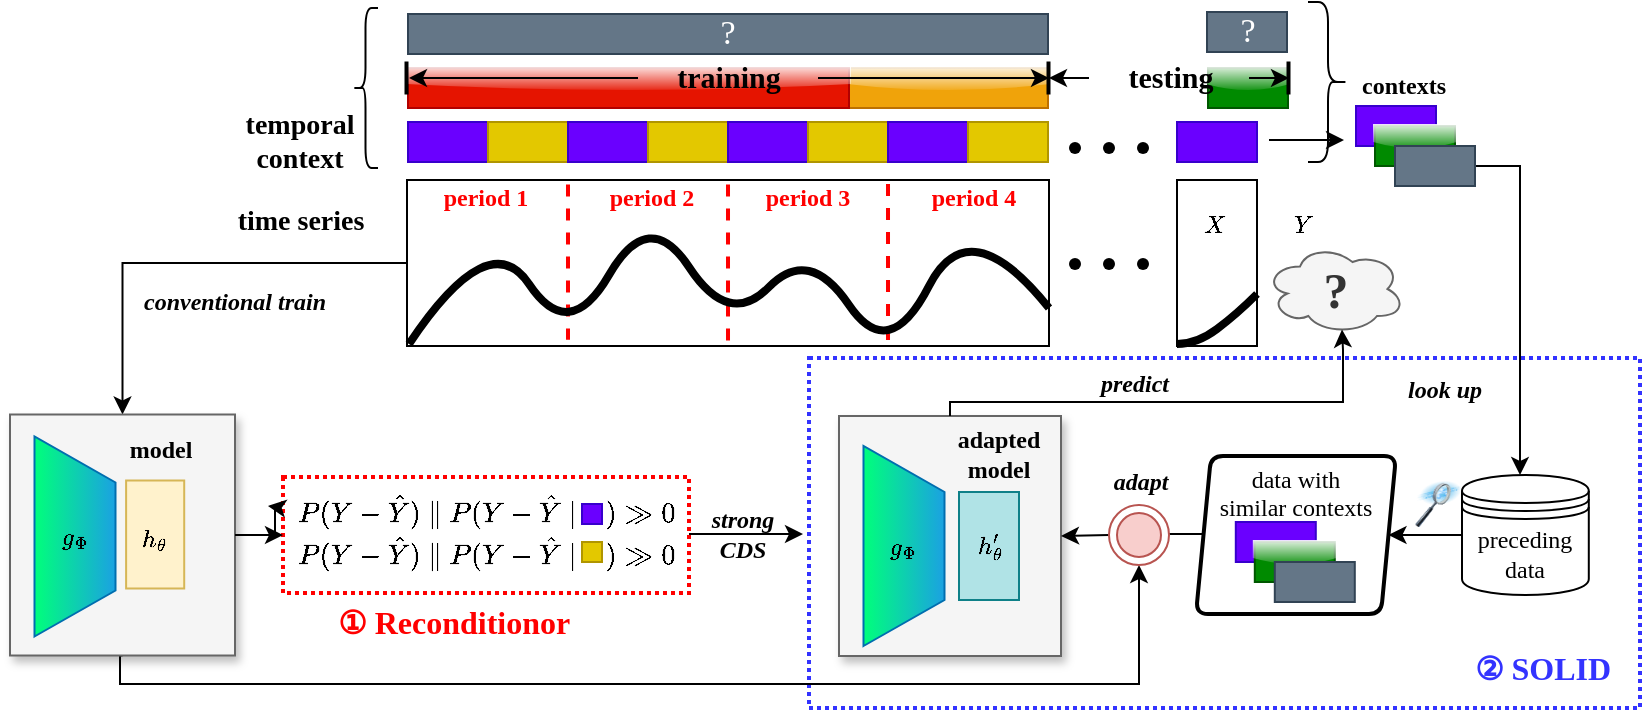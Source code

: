 <mxfile version="23.0.2" type="github">
  <diagram name="Page-1" id="RZW_M2-FfQeL8bfxa6uP">
    <mxGraphModel dx="12" dy="549" grid="1" gridSize="10" guides="1" tooltips="1" connect="1" arrows="1" fold="1" page="1" pageScale="1" pageWidth="827" pageHeight="1169" math="1" shadow="0">
      <root>
        <mxCell id="0" />
        <mxCell id="1" parent="0" />
        <mxCell id="flcvSnggkEglXCQtLwnF-1" value="" style="rounded=0;whiteSpace=wrap;html=1;fontFamily=Georgia;fillColor=none;" vertex="1" parent="1">
          <mxGeometry x="1043.5" y="581" width="321" height="83" as="geometry" />
        </mxCell>
        <mxCell id="flcvSnggkEglXCQtLwnF-2" value="① Reconditionor" style="text;html=1;align=left;verticalAlign=middle;resizable=0;points=[];autosize=1;strokeColor=none;fillColor=none;fontFamily=Georgia;fontStyle=1;fontSize=16;fontColor=#FF0000;" vertex="1" parent="1">
          <mxGeometry x="1006.5" y="786.5" width="160" height="30" as="geometry" />
        </mxCell>
        <mxCell id="flcvSnggkEglXCQtLwnF-3" style="edgeStyle=orthogonalEdgeStyle;rounded=0;orthogonalLoop=1;jettySize=auto;html=1;" edge="1" parent="1" source="flcvSnggkEglXCQtLwnF-4">
          <mxGeometry relative="1" as="geometry">
            <mxPoint x="1241.5" y="758" as="targetPoint" />
          </mxGeometry>
        </mxCell>
        <mxCell id="flcvSnggkEglXCQtLwnF-4" value="" style="rounded=0;whiteSpace=wrap;html=1;dashed=1;fontFamily=Georgia;strokeColor=#FF0000;strokeWidth=2;dashPattern=1 1;" vertex="1" parent="1">
          <mxGeometry x="981.5" y="729.5" width="203" height="58" as="geometry" />
        </mxCell>
        <mxCell id="flcvSnggkEglXCQtLwnF-5" value="" style="rounded=0;whiteSpace=wrap;html=1;dashed=1;fontFamily=Georgia;strokeColor=#3333FF;strokeWidth=2;dashPattern=1 1;" vertex="1" parent="1">
          <mxGeometry x="1244.5" y="670" width="415.5" height="175" as="geometry" />
        </mxCell>
        <mxCell id="flcvSnggkEglXCQtLwnF-6" style="edgeStyle=orthogonalEdgeStyle;rounded=0;orthogonalLoop=1;jettySize=auto;html=1;entryX=0.5;entryY=1;entryDx=0;entryDy=0;exitX=0.5;exitY=1;exitDx=0;exitDy=0;" edge="1" parent="1" source="flcvSnggkEglXCQtLwnF-8" target="flcvSnggkEglXCQtLwnF-98">
          <mxGeometry relative="1" as="geometry">
            <Array as="points">
              <mxPoint x="900" y="819" />
              <mxPoint x="900" y="833" />
              <mxPoint x="1409" y="833" />
            </Array>
            <mxPoint x="1409.5" y="770.5" as="targetPoint" />
          </mxGeometry>
        </mxCell>
        <mxCell id="flcvSnggkEglXCQtLwnF-9" style="edgeStyle=orthogonalEdgeStyle;rounded=0;orthogonalLoop=1;jettySize=auto;html=1;" edge="1" parent="1" source="flcvSnggkEglXCQtLwnF-1" target="flcvSnggkEglXCQtLwnF-8">
          <mxGeometry relative="1" as="geometry" />
        </mxCell>
        <mxCell id="flcvSnggkEglXCQtLwnF-7" style="edgeStyle=orthogonalEdgeStyle;rounded=0;orthogonalLoop=1;jettySize=auto;html=1;entryX=0;entryY=0.5;entryDx=0;entryDy=0;" edge="1" parent="1" source="flcvSnggkEglXCQtLwnF-8">
          <mxGeometry relative="1" as="geometry">
            <mxPoint x="974" y="744" as="targetPoint" />
          </mxGeometry>
        </mxCell>
        <mxCell id="flcvSnggkEglXCQtLwnF-10" value="" style="rounded=0;whiteSpace=wrap;html=1;fontFamily=Georgia;" vertex="1" parent="1">
          <mxGeometry x="1428.5" y="581" width="40" height="83" as="geometry" />
        </mxCell>
        <mxCell id="flcvSnggkEglXCQtLwnF-11" value="" style="rounded=0;whiteSpace=wrap;html=1;fillColor=#6a00ff;strokeColor=#3700CC;fontFamily=Georgia;fontColor=#ffffff;shadow=0;glass=0;" vertex="1" parent="1">
          <mxGeometry x="1044" y="552" width="40" height="20" as="geometry" />
        </mxCell>
        <mxCell id="flcvSnggkEglXCQtLwnF-17" value="temporal context" style="text;html=1;strokeColor=none;fillColor=none;align=center;verticalAlign=middle;whiteSpace=wrap;rounded=0;fontFamily=Georgia;fontSize=14;fontStyle=1" vertex="1" parent="1">
          <mxGeometry x="960" y="547" width="60" height="30" as="geometry" />
        </mxCell>
        <mxCell id="flcvSnggkEglXCQtLwnF-12" value="" style="rounded=0;whiteSpace=wrap;html=1;fillColor=#f0a30a;strokeColor=#BD7000;glass=1;shadow=0;fontColor=#000000;fontFamily=Georgia;" vertex="1" parent="1">
          <mxGeometry x="1264.5" y="525" width="99.5" height="20" as="geometry" />
        </mxCell>
        <mxCell id="flcvSnggkEglXCQtLwnF-18" value="" style="group;fontFamily=Georgia;shadow=0;" vertex="1" connectable="0" parent="1">
          <mxGeometry x="1367.5" y="555" width="60" height="20" as="geometry" />
        </mxCell>
        <mxCell id="flcvSnggkEglXCQtLwnF-19" value="" style="shape=waypoint;sketch=0;fillStyle=solid;size=6;pointerEvents=1;points=[];fillColor=none;resizable=0;rotatable=0;perimeter=centerPerimeter;snapToPoint=1;fontFamily=Georgia;shadow=0;" vertex="1" parent="flcvSnggkEglXCQtLwnF-18">
          <mxGeometry width="20" height="20" as="geometry" />
        </mxCell>
        <mxCell id="flcvSnggkEglXCQtLwnF-20" value="" style="shape=waypoint;sketch=0;fillStyle=solid;size=6;pointerEvents=1;points=[];fillColor=none;resizable=0;rotatable=0;perimeter=centerPerimeter;snapToPoint=1;fontFamily=Georgia;shadow=0;" vertex="1" parent="flcvSnggkEglXCQtLwnF-18">
          <mxGeometry x="17" width="20" height="20" as="geometry" />
        </mxCell>
        <mxCell id="flcvSnggkEglXCQtLwnF-21" value="" style="shape=waypoint;sketch=0;fillStyle=solid;size=6;pointerEvents=1;points=[];fillColor=none;resizable=0;rotatable=0;perimeter=centerPerimeter;snapToPoint=1;fontFamily=Georgia;shadow=0;" vertex="1" parent="flcvSnggkEglXCQtLwnF-18">
          <mxGeometry x="34" width="20" height="20" as="geometry" />
        </mxCell>
        <mxCell id="flcvSnggkEglXCQtLwnF-13" value="" style="rounded=0;whiteSpace=wrap;html=1;fillColor=#e51400;strokeColor=#B20000;glass=1;shadow=0;fontColor=#ffffff;fontFamily=Georgia;" vertex="1" parent="1">
          <mxGeometry x="1044" y="525" width="220.5" height="20" as="geometry" />
        </mxCell>
        <mxCell id="flcvSnggkEglXCQtLwnF-23" value="" style="rounded=0;whiteSpace=wrap;html=1;fillColor=#e3c800;strokeColor=#B09500;fontFamily=Georgia;fontColor=#000000;shadow=0;glass=0;" vertex="1" parent="1">
          <mxGeometry x="1084" y="552" width="40" height="20" as="geometry" />
        </mxCell>
        <mxCell id="flcvSnggkEglXCQtLwnF-22" value="" style="rounded=0;whiteSpace=wrap;html=1;fillColor=#008a00;strokeColor=#005700;glass=1;shadow=0;fontColor=#ffffff;fontFamily=Georgia;" vertex="1" parent="1">
          <mxGeometry x="1444" y="525" width="40" height="20" as="geometry" />
        </mxCell>
        <mxCell id="flcvSnggkEglXCQtLwnF-16" value="" style="shape=curlyBracket;whiteSpace=wrap;html=1;rounded=1;labelPosition=left;verticalLabelPosition=middle;align=right;verticalAlign=middle;fontFamily=Georgia;fontSize=12;fontStyle=2" vertex="1" parent="1">
          <mxGeometry x="1016.5" y="495" width="12.5" height="80" as="geometry" />
        </mxCell>
        <mxCell id="flcvSnggkEglXCQtLwnF-24" value="" style="rounded=0;whiteSpace=wrap;html=1;fillColor=#6a00ff;strokeColor=#3700CC;fontFamily=Georgia;fontColor=#ffffff;shadow=0;glass=0;" vertex="1" parent="1">
          <mxGeometry x="1124" y="552" width="40" height="20" as="geometry" />
        </mxCell>
        <mxCell id="flcvSnggkEglXCQtLwnF-25" value="" style="rounded=0;whiteSpace=wrap;html=1;fillColor=#e3c800;strokeColor=#B09500;fontFamily=Georgia;fontColor=#000000;shadow=0;glass=0;" vertex="1" parent="1">
          <mxGeometry x="1164" y="552" width="40" height="20" as="geometry" />
        </mxCell>
        <mxCell id="flcvSnggkEglXCQtLwnF-26" value="" style="rounded=0;whiteSpace=wrap;html=1;fillColor=#6a00ff;strokeColor=#3700CC;fontFamily=Georgia;fontColor=#ffffff;shadow=0;glass=0;" vertex="1" parent="1">
          <mxGeometry x="1204" y="552" width="40" height="20" as="geometry" />
        </mxCell>
        <mxCell id="flcvSnggkEglXCQtLwnF-27" value="" style="rounded=0;whiteSpace=wrap;html=1;fillColor=#e3c800;strokeColor=#B09500;fontFamily=Georgia;fontColor=#000000;shadow=0;glass=0;" vertex="1" parent="1">
          <mxGeometry x="1244" y="552" width="40" height="20" as="geometry" />
        </mxCell>
        <mxCell id="flcvSnggkEglXCQtLwnF-28" value="" style="rounded=0;whiteSpace=wrap;html=1;fillColor=#6a00ff;strokeColor=#3700CC;fontFamily=Georgia;fontColor=#ffffff;shadow=0;glass=0;" vertex="1" parent="1">
          <mxGeometry x="1284" y="552" width="40" height="20" as="geometry" />
        </mxCell>
        <mxCell id="flcvSnggkEglXCQtLwnF-29" value="" style="rounded=0;whiteSpace=wrap;html=1;fillColor=#e3c800;strokeColor=#B09500;fontFamily=Georgia;fontColor=#000000;shadow=0;glass=0;" vertex="1" parent="1">
          <mxGeometry x="1324" y="552" width="40" height="20" as="geometry" />
        </mxCell>
        <mxCell id="flcvSnggkEglXCQtLwnF-32" value="" style="rounded=0;whiteSpace=wrap;html=1;fillColor=#6a00ff;strokeColor=#3700CC;fontFamily=Georgia;fontColor=#ffffff;shadow=0;glass=0;" vertex="1" parent="1">
          <mxGeometry x="1428.5" y="552" width="40" height="20" as="geometry" />
        </mxCell>
        <mxCell id="flcvSnggkEglXCQtLwnF-31" value="?" style="rounded=0;whiteSpace=wrap;html=1;fillColor=#647687;fontColor=#ffffff;strokeColor=#314354;shadow=0;fontFamily=Georgia;fontSize=17;" vertex="1" parent="1">
          <mxGeometry x="1044" y="498" width="320" height="20" as="geometry" />
        </mxCell>
        <mxCell id="flcvSnggkEglXCQtLwnF-34" value="" style="curved=1;endArrow=none;html=1;rounded=0;endFill=0;fontFamily=Georgia;strokeWidth=4;" edge="1" parent="1">
          <mxGeometry width="50" height="50" relative="1" as="geometry">
            <mxPoint x="1428.5" y="663" as="sourcePoint" />
            <mxPoint x="1468.5" y="638" as="targetPoint" />
            <Array as="points">
              <mxPoint x="1438.5" y="663" />
              <mxPoint x="1458.5" y="648" />
            </Array>
          </mxGeometry>
        </mxCell>
        <mxCell id="flcvSnggkEglXCQtLwnF-33" value="?" style="rounded=0;whiteSpace=wrap;html=1;fillColor=#647687;fontColor=#ffffff;strokeColor=#314354;shadow=0;fontFamily=Georgia;fontSize=17;" vertex="1" parent="1">
          <mxGeometry x="1443.5" y="497" width="40" height="20" as="geometry" />
        </mxCell>
        <mxCell id="flcvSnggkEglXCQtLwnF-35" value="" style="group;fontFamily=Georgia;" vertex="1" connectable="0" parent="1">
          <mxGeometry x="878" y="731.5" width="92.001" height="87.25" as="geometry" />
        </mxCell>
        <mxCell id="flcvSnggkEglXCQtLwnF-8" value="" style="rounded=0;whiteSpace=wrap;html=1;fillColor=#f5f5f5;fontColor=#333333;strokeColor=#666666;fontFamily=Georgia;shadow=1;" vertex="1" parent="flcvSnggkEglXCQtLwnF-35">
          <mxGeometry x="-33" y="-33.25" width="112.5" height="120.5" as="geometry" />
        </mxCell>
        <mxCell id="flcvSnggkEglXCQtLwnF-36" value="" style="verticalLabelPosition=bottom;verticalAlign=top;html=1;shape=mxgraph.basic.rect;fillColor2=none;strokeWidth=1;size=20;indent=5;fillColor=#fff2cc;strokeColor=#d6b656;fontFamily=Georgia;" vertex="1" parent="flcvSnggkEglXCQtLwnF-35">
          <mxGeometry x="25.053" y="-0.25" width="29.053" height="54" as="geometry" />
        </mxCell>
        <mxCell id="flcvSnggkEglXCQtLwnF-38" value="" style="group;fontFamily=Georgia;" vertex="1" connectable="0" parent="flcvSnggkEglXCQtLwnF-35">
          <mxGeometry x="-30.5" y="-22.25" width="122.501" height="100" as="geometry" />
        </mxCell>
        <mxCell id="flcvSnggkEglXCQtLwnF-39" value="" style="verticalLabelPosition=middle;verticalAlign=middle;html=1;shape=trapezoid;perimeter=trapezoidPerimeter;whiteSpace=wrap;size=0.23;arcSize=10;flipV=1;labelPosition=center;align=center;rotation=-90;fillColor=#1ba1e2;fontColor=#ffffff;strokeColor=#006EAF;shadow=0;gradientColor=#00ff7b;fontFamily=Georgia;" vertex="1" parent="flcvSnggkEglXCQtLwnF-38">
          <mxGeometry x="-20" y="29.75" width="100" height="40.5" as="geometry" />
        </mxCell>
        <mxCell id="flcvSnggkEglXCQtLwnF-40" value="$$g_\Phi$$" style="text;html=1;strokeColor=none;fillColor=none;align=center;verticalAlign=middle;whiteSpace=wrap;rounded=0;fontFamily=Georgia;" vertex="1" parent="flcvSnggkEglXCQtLwnF-38">
          <mxGeometry y="35" width="60" height="30" as="geometry" />
        </mxCell>
        <mxCell id="flcvSnggkEglXCQtLwnF-37" value="$$h_\theta$$" style="text;html=1;align=center;verticalAlign=middle;resizable=0;points=[];autosize=1;strokeColor=none;fillColor=none;fontFamily=Georgia;" vertex="1" parent="flcvSnggkEglXCQtLwnF-38">
          <mxGeometry x="19.501" y="36" width="100" height="30" as="geometry" />
        </mxCell>
        <mxCell id="flcvSnggkEglXCQtLwnF-45" value="&lt;b&gt;model&lt;/b&gt;" style="text;html=1;align=center;verticalAlign=middle;resizable=0;points=[];autosize=1;strokeColor=none;fillColor=none;fontFamily=Georgia;" vertex="1" parent="flcvSnggkEglXCQtLwnF-35">
          <mxGeometry x="12" y="-30.75" width="60" height="30" as="geometry" />
        </mxCell>
        <mxCell id="flcvSnggkEglXCQtLwnF-41" value="?" style="ellipse;shape=cloud;whiteSpace=wrap;html=1;fillColor=#f5f5f5;fontColor=#333333;strokeColor=#666666;fontFamily=Georgia;fontStyle=1;fontSize=25;" vertex="1" parent="1">
          <mxGeometry x="1472.5" y="613" width="70" height="45" as="geometry" />
        </mxCell>
        <mxCell id="flcvSnggkEglXCQtLwnF-42" value="$$X$$" style="text;html=1;strokeColor=none;fillColor=none;align=center;verticalAlign=middle;whiteSpace=wrap;rounded=0;fontFamily=Georgia;" vertex="1" parent="1">
          <mxGeometry x="1416.5" y="588" width="60" height="30" as="geometry" />
        </mxCell>
        <mxCell id="flcvSnggkEglXCQtLwnF-43" value="$$Y$$" style="text;html=1;strokeColor=none;fillColor=none;align=center;verticalAlign=middle;whiteSpace=wrap;rounded=0;fontFamily=Georgia;" vertex="1" parent="1">
          <mxGeometry x="1461.5" y="588" width="60" height="30" as="geometry" />
        </mxCell>
        <mxCell id="flcvSnggkEglXCQtLwnF-44" value="&lt;b&gt;conventional train&lt;/b&gt;" style="text;html=1;align=left;verticalAlign=middle;resizable=0;points=[];autosize=1;strokeColor=none;fillColor=none;fontFamily=Georgia;fontStyle=2" vertex="1" parent="1">
          <mxGeometry x="910" y="627.37" width="140" height="30" as="geometry" />
        </mxCell>
        <mxCell id="flcvSnggkEglXCQtLwnF-46" value="" style="rounded=0;whiteSpace=wrap;html=1;fillColor=#6a00ff;strokeColor=#3700CC;fontFamily=Georgia;fontColor=#ffffff;shadow=0;glass=0;" vertex="1" parent="1">
          <mxGeometry x="1518" y="544" width="40" height="20" as="geometry" />
        </mxCell>
        <mxCell id="flcvSnggkEglXCQtLwnF-47" value="" style="rounded=0;whiteSpace=wrap;html=1;fillColor=#008a00;strokeColor=#005700;glass=1;shadow=0;fontColor=#ffffff;fontFamily=Georgia;" vertex="1" parent="1">
          <mxGeometry x="1527.5" y="554" width="40" height="20" as="geometry" />
        </mxCell>
        <mxCell id="flcvSnggkEglXCQtLwnF-48" value="&lt;b&gt;look up&lt;/b&gt;" style="text;html=1;align=center;verticalAlign=middle;resizable=0;points=[];autosize=1;strokeColor=none;fillColor=none;fontFamily=Georgia;fontStyle=2" vertex="1" parent="1">
          <mxGeometry x="1530" y="673" width="64" height="26" as="geometry" />
        </mxCell>
        <mxCell id="flcvSnggkEglXCQtLwnF-49" style="edgeStyle=orthogonalEdgeStyle;rounded=0;orthogonalLoop=1;jettySize=auto;html=1;fontFamily=Georgia;" edge="1" parent="1" source="flcvSnggkEglXCQtLwnF-50" target="flcvSnggkEglXCQtLwnF-52">
          <mxGeometry relative="1" as="geometry" />
        </mxCell>
        <mxCell id="flcvSnggkEglXCQtLwnF-50" value="preceding data" style="shape=datastore;whiteSpace=wrap;html=1;fontFamily=Georgia;" vertex="1" parent="1">
          <mxGeometry x="1571" y="728.5" width="63.4" height="60" as="geometry" />
        </mxCell>
        <mxCell id="flcvSnggkEglXCQtLwnF-51" style="edgeStyle=orthogonalEdgeStyle;rounded=0;orthogonalLoop=1;jettySize=auto;html=1;endArrow=none;endFill=0;" edge="1" parent="1" source="flcvSnggkEglXCQtLwnF-52">
          <mxGeometry relative="1" as="geometry">
            <mxPoint x="1424.5" y="758" as="targetPoint" />
            <Array as="points">
              <mxPoint x="1427.5" y="759" />
            </Array>
          </mxGeometry>
        </mxCell>
        <mxCell id="flcvSnggkEglXCQtLwnF-52" value="data with&lt;br&gt;similar contexts&lt;br&gt;&lt;br&gt;&lt;br&gt;&lt;br&gt;" style="shape=parallelogram;html=1;strokeWidth=2;perimeter=parallelogramPerimeter;whiteSpace=wrap;rounded=1;arcSize=12;size=0.075;fontFamily=Georgia;" vertex="1" parent="1">
          <mxGeometry x="1438" y="719" width="100" height="79" as="geometry" />
        </mxCell>
        <mxCell id="flcvSnggkEglXCQtLwnF-53" value="" style="image;html=1;image=img/lib/clip_art/computers/Data_Filtering_128x128.png;fontFamily=Georgia;" vertex="1" parent="1">
          <mxGeometry x="1539.5" y="731.5" width="40" height="23" as="geometry" />
        </mxCell>
        <mxCell id="flcvSnggkEglXCQtLwnF-54" style="edgeStyle=orthogonalEdgeStyle;rounded=0;orthogonalLoop=1;jettySize=auto;html=1;fontFamily=Georgia;" edge="1" parent="1">
          <mxGeometry relative="1" as="geometry">
            <mxPoint x="1512" y="561" as="targetPoint" />
            <mxPoint x="1474.5" y="561.029" as="sourcePoint" />
          </mxGeometry>
        </mxCell>
        <mxCell id="flcvSnggkEglXCQtLwnF-56" style="edgeStyle=orthogonalEdgeStyle;rounded=0;orthogonalLoop=1;jettySize=auto;html=1;exitX=1;exitY=0.5;exitDx=0;exitDy=0;" edge="1" parent="1" source="flcvSnggkEglXCQtLwnF-57" target="flcvSnggkEglXCQtLwnF-50">
          <mxGeometry relative="1" as="geometry">
            <Array as="points">
              <mxPoint x="1600" y="574" />
            </Array>
          </mxGeometry>
        </mxCell>
        <mxCell id="flcvSnggkEglXCQtLwnF-55" value="" style="shape=curlyBracket;whiteSpace=wrap;html=1;rounded=1;flipH=1;labelPosition=right;verticalLabelPosition=middle;align=left;verticalAlign=middle;fontFamily=Georgia;" vertex="1" parent="1">
          <mxGeometry x="1494" y="492" width="20" height="80" as="geometry" />
        </mxCell>
        <mxCell id="flcvSnggkEglXCQtLwnF-57" value="" style="rounded=0;whiteSpace=wrap;html=1;fillColor=#647687;fontColor=#ffffff;strokeColor=#314354;shadow=0;fontFamily=Georgia;" vertex="1" parent="1">
          <mxGeometry x="1537.5" y="564" width="40" height="20" as="geometry" />
        </mxCell>
        <mxCell id="flcvSnggkEglXCQtLwnF-58" value="" style="rounded=0;whiteSpace=wrap;html=1;fillColor=#f5f5f5;fontColor=#333333;strokeColor=#666666;fontFamily=Georgia;shadow=1;" vertex="1" parent="1">
          <mxGeometry x="1259.5" y="699" width="111" height="120" as="geometry" />
        </mxCell>
        <mxCell id="flcvSnggkEglXCQtLwnF-59" value="" style="group;fontFamily=Georgia;" vertex="1" connectable="0" parent="1">
          <mxGeometry x="1289.5" y="737" width="95" height="54" as="geometry" />
        </mxCell>
        <mxCell id="flcvSnggkEglXCQtLwnF-60" value="" style="verticalLabelPosition=bottom;verticalAlign=top;html=1;shape=mxgraph.basic.rect;fillColor2=none;strokeWidth=1;size=20;indent=5;fillColor=#b0e3e6;strokeColor=#0e8088;fontFamily=Georgia;" vertex="1" parent="flcvSnggkEglXCQtLwnF-59">
          <mxGeometry x="30" width="30" height="54" as="geometry" />
        </mxCell>
        <mxCell id="flcvSnggkEglXCQtLwnF-61" value="$$h_\theta&#39;$$" style="text;html=1;align=center;verticalAlign=middle;resizable=0;points=[];autosize=1;strokeColor=none;fillColor=none;fontFamily=Georgia;" vertex="1" parent="flcvSnggkEglXCQtLwnF-59">
          <mxGeometry x="-3" y="14" width="97" height="26" as="geometry" />
        </mxCell>
        <mxCell id="flcvSnggkEglXCQtLwnF-62" value="" style="group;fontFamily=Georgia;" vertex="1" connectable="0" parent="1">
          <mxGeometry x="1262" y="714" width="60" height="100" as="geometry" />
        </mxCell>
        <mxCell id="flcvSnggkEglXCQtLwnF-63" value="" style="verticalLabelPosition=middle;verticalAlign=middle;html=1;shape=trapezoid;perimeter=trapezoidPerimeter;whiteSpace=wrap;size=0.23;arcSize=10;flipV=1;labelPosition=center;align=center;rotation=-90;fillColor=#1ba1e2;fontColor=#ffffff;strokeColor=#006EAF;shadow=0;gradientColor=#00ff7b;fontFamily=Georgia;" vertex="1" parent="flcvSnggkEglXCQtLwnF-62">
          <mxGeometry x="-20" y="29.75" width="100" height="40.5" as="geometry" />
        </mxCell>
        <mxCell id="flcvSnggkEglXCQtLwnF-64" value="$$g_\Phi$$" style="text;html=1;strokeColor=none;fillColor=none;align=center;verticalAlign=middle;whiteSpace=wrap;rounded=0;fontFamily=Georgia;" vertex="1" parent="flcvSnggkEglXCQtLwnF-62">
          <mxGeometry y="35" width="60" height="30" as="geometry" />
        </mxCell>
        <mxCell id="flcvSnggkEglXCQtLwnF-65" value="&lt;b&gt;adapted&lt;br&gt;model&lt;/b&gt;" style="text;html=1;align=center;verticalAlign=middle;resizable=0;points=[];autosize=1;strokeColor=none;fillColor=none;fontFamily=Georgia;" vertex="1" parent="1">
          <mxGeometry x="1304.5" y="697.5" width="68" height="41" as="geometry" />
        </mxCell>
        <mxCell id="flcvSnggkEglXCQtLwnF-66" value="&lt;b&gt;adapt&lt;/b&gt;" style="text;html=1;align=center;verticalAlign=middle;resizable=0;points=[];autosize=1;strokeColor=none;fillColor=none;fontFamily=Georgia;fontStyle=2" vertex="1" parent="1">
          <mxGeometry x="1382" y="719" width="55" height="26" as="geometry" />
        </mxCell>
        <mxCell id="flcvSnggkEglXCQtLwnF-67" value="② SOLID" style="text;html=1;align=center;verticalAlign=middle;resizable=0;points=[];autosize=1;strokeColor=none;fillColor=none;fontFamily=Georgia;fontStyle=1;fontSize=16;fontColor=#3333FF;" vertex="1" parent="1">
          <mxGeometry x="1561.4" y="809.5" width="100" height="30" as="geometry" />
        </mxCell>
        <mxCell id="flcvSnggkEglXCQtLwnF-68" value="&lt;b&gt;predict&lt;/b&gt;" style="text;html=1;align=center;verticalAlign=middle;resizable=0;points=[];autosize=1;strokeColor=none;fillColor=none;fontFamily=Georgia;fontStyle=2" vertex="1" parent="1">
          <mxGeometry x="1375" y="670" width="63" height="26" as="geometry" />
        </mxCell>
        <mxCell id="flcvSnggkEglXCQtLwnF-70" value="contexts" style="text;html=1;strokeColor=none;fillColor=none;align=center;verticalAlign=middle;whiteSpace=wrap;rounded=0;fontFamily=Georgia;fontSize=12;fontStyle=1" vertex="1" parent="1">
          <mxGeometry x="1511.5" y="519" width="60" height="30" as="geometry" />
        </mxCell>
        <mxCell id="flcvSnggkEglXCQtLwnF-71" value="$$P(Y-\hat Y)\ \|\ P(Y-\hat Y\mid\quad)\gg 0$$" style="text;html=1;align=center;verticalAlign=middle;resizable=0;points=[];autosize=1;strokeColor=none;fillColor=none;" vertex="1" parent="1">
          <mxGeometry x="948" y="731" width="270" height="30" as="geometry" />
        </mxCell>
        <mxCell id="flcvSnggkEglXCQtLwnF-107" value="" style="endArrow=classic;html=1;rounded=0;exitX=1;exitY=0.5;exitDx=0;exitDy=0;entryX=0;entryY=0.5;entryDx=0;entryDy=0;" edge="1" parent="1" source="flcvSnggkEglXCQtLwnF-8" target="flcvSnggkEglXCQtLwnF-4">
          <mxGeometry width="50" height="50" relative="1" as="geometry">
            <mxPoint x="1030" y="824" as="sourcePoint" />
            <mxPoint x="1080" y="774" as="targetPoint" />
          </mxGeometry>
        </mxCell>
        <mxCell id="flcvSnggkEglXCQtLwnF-72" value="" style="rounded=0;whiteSpace=wrap;html=1;fillColor=#6a00ff;strokeColor=#3700CC;fontFamily=Georgia;fontColor=#ffffff;shadow=0;glass=0;" vertex="1" parent="1">
          <mxGeometry x="1131" y="743" width="10" height="10" as="geometry" />
        </mxCell>
        <mxCell id="flcvSnggkEglXCQtLwnF-73" value="$$P(Y-\hat Y)\ \|\ P(Y-\hat Y\mid\quad)\gg 0$$" style="text;html=1;align=center;verticalAlign=middle;resizable=0;points=[];autosize=1;strokeColor=none;fillColor=none;fontSize=12;" vertex="1" parent="1">
          <mxGeometry x="948" y="752" width="270" height="30" as="geometry" />
        </mxCell>
        <mxCell id="flcvSnggkEglXCQtLwnF-74" value="" style="rounded=0;whiteSpace=wrap;html=1;fillColor=#6a00ff;strokeColor=#3700CC;fontFamily=Georgia;fontColor=#ffffff;shadow=0;glass=0;" vertex="1" parent="1">
          <mxGeometry x="1457.9" y="752" width="40" height="20" as="geometry" />
        </mxCell>
        <mxCell id="flcvSnggkEglXCQtLwnF-75" value="" style="rounded=0;whiteSpace=wrap;html=1;fillColor=#008a00;strokeColor=#005700;glass=1;shadow=0;fontColor=#ffffff;fontFamily=Georgia;" vertex="1" parent="1">
          <mxGeometry x="1467.4" y="762" width="40" height="20" as="geometry" />
        </mxCell>
        <mxCell id="flcvSnggkEglXCQtLwnF-76" value="" style="rounded=0;whiteSpace=wrap;html=1;fillColor=#647687;fontColor=#ffffff;strokeColor=#314354;shadow=0;fontFamily=Georgia;" vertex="1" parent="1">
          <mxGeometry x="1477.4" y="772" width="40" height="20" as="geometry" />
        </mxCell>
        <mxCell id="flcvSnggkEglXCQtLwnF-77" style="edgeStyle=orthogonalEdgeStyle;rounded=0;orthogonalLoop=1;jettySize=auto;html=1;entryX=0.55;entryY=0.95;entryDx=0;entryDy=0;entryPerimeter=0;" edge="1" parent="1" source="flcvSnggkEglXCQtLwnF-58" target="flcvSnggkEglXCQtLwnF-41">
          <mxGeometry relative="1" as="geometry">
            <Array as="points">
              <mxPoint x="1511.5" y="692" />
              <mxPoint x="1511.5" y="666" />
              <mxPoint x="1511.5" y="666" />
            </Array>
          </mxGeometry>
        </mxCell>
        <mxCell id="flcvSnggkEglXCQtLwnF-78" value="time series" style="text;html=1;strokeColor=none;fillColor=none;align=center;verticalAlign=middle;whiteSpace=wrap;rounded=0;fontFamily=Georgia;fontSize=14;fontStyle=1" vertex="1" parent="1">
          <mxGeometry x="918.5" y="587.37" width="143" height="30" as="geometry" />
        </mxCell>
        <mxCell id="flcvSnggkEglXCQtLwnF-79" value="" style="rounded=0;whiteSpace=wrap;html=1;fillColor=#e3c800;strokeColor=#B09500;fontFamily=Georgia;fontColor=#000000;shadow=0;glass=0;" vertex="1" parent="1">
          <mxGeometry x="1131" y="762" width="10" height="10" as="geometry" />
        </mxCell>
        <mxCell id="flcvSnggkEglXCQtLwnF-80" style="edgeStyle=orthogonalEdgeStyle;rounded=0;orthogonalLoop=1;jettySize=auto;html=1;" edge="1" parent="1">
          <mxGeometry relative="1" as="geometry">
            <mxPoint x="1044.5" y="530" as="targetPoint" />
            <mxPoint x="1159" y="530" as="sourcePoint" />
          </mxGeometry>
        </mxCell>
        <mxCell id="flcvSnggkEglXCQtLwnF-81" style="edgeStyle=orthogonalEdgeStyle;rounded=0;orthogonalLoop=1;jettySize=auto;html=1;" edge="1" parent="1">
          <mxGeometry relative="1" as="geometry">
            <mxPoint x="1364.5" y="530" as="targetPoint" />
            <mxPoint x="1249" y="530" as="sourcePoint" />
          </mxGeometry>
        </mxCell>
        <mxCell id="flcvSnggkEglXCQtLwnF-82" value="training" style="text;html=1;align=center;verticalAlign=middle;resizable=0;points=[];autosize=1;strokeColor=none;fillColor=none;fontFamily=Georgia;fontStyle=1;fontSize=15;" vertex="1" parent="1">
          <mxGeometry x="1159" y="514" width="90" height="30" as="geometry" />
        </mxCell>
        <mxCell id="flcvSnggkEglXCQtLwnF-83" value="" style="line;strokeWidth=2;html=1;perimeter=backbonePerimeter;points=[];outlineConnect=0;dashed=1;strokeColor=#ff0000;rotation=90;" vertex="1" parent="1">
          <mxGeometry x="1085.22" y="617.04" width="77.56" height="10" as="geometry" />
        </mxCell>
        <mxCell id="flcvSnggkEglXCQtLwnF-84" value="" style="line;strokeWidth=2;html=1;perimeter=backbonePerimeter;points=[];outlineConnect=0;dashed=1;strokeColor=#ff0000;rotation=90;" vertex="1" parent="1">
          <mxGeometry x="1164.88" y="617.37" width="78.25" height="10" as="geometry" />
        </mxCell>
        <mxCell id="flcvSnggkEglXCQtLwnF-85" value="" style="line;strokeWidth=2;html=1;perimeter=backbonePerimeter;points=[];outlineConnect=0;dashed=1;strokeColor=#ff0000;rotation=90;" vertex="1" parent="1">
          <mxGeometry x="1244.88" y="617.12" width="78.25" height="10" as="geometry" />
        </mxCell>
        <mxCell id="flcvSnggkEglXCQtLwnF-86" value="period 1" style="text;html=1;strokeColor=none;fillColor=none;align=center;verticalAlign=middle;whiteSpace=wrap;rounded=0;fontFamily=Times New Roman;fontSize=12;fontStyle=1;fontColor=#FF0000;" vertex="1" parent="1">
          <mxGeometry x="1028" y="575" width="110" height="30" as="geometry" />
        </mxCell>
        <mxCell id="flcvSnggkEglXCQtLwnF-87" value="period 2" style="text;html=1;strokeColor=none;fillColor=none;align=center;verticalAlign=middle;whiteSpace=wrap;rounded=0;fontFamily=Times New Roman;fontSize=12;fontStyle=1;fontColor=#FF0000;" vertex="1" parent="1">
          <mxGeometry x="1111" y="575" width="110" height="30" as="geometry" />
        </mxCell>
        <mxCell id="flcvSnggkEglXCQtLwnF-88" value="period 3" style="text;html=1;strokeColor=none;fillColor=none;align=center;verticalAlign=middle;whiteSpace=wrap;rounded=0;fontFamily=Times New Roman;fontSize=12;fontStyle=1;fontColor=#FF0000;" vertex="1" parent="1">
          <mxGeometry x="1188.5" y="575" width="110" height="30" as="geometry" />
        </mxCell>
        <mxCell id="flcvSnggkEglXCQtLwnF-89" value="period 4" style="text;html=1;strokeColor=none;fillColor=none;align=center;verticalAlign=middle;whiteSpace=wrap;rounded=0;fontFamily=Times New Roman;fontSize=12;fontStyle=1;fontColor=#FF0000;" vertex="1" parent="1">
          <mxGeometry x="1272" y="575" width="110" height="30" as="geometry" />
        </mxCell>
        <mxCell id="flcvSnggkEglXCQtLwnF-90" style="edgeStyle=orthogonalEdgeStyle;rounded=0;orthogonalLoop=1;jettySize=auto;html=1;" edge="1" parent="1">
          <mxGeometry relative="1" as="geometry">
            <mxPoint x="1364.5" y="530" as="targetPoint" />
            <mxPoint x="1384.5" y="530" as="sourcePoint" />
          </mxGeometry>
        </mxCell>
        <mxCell id="flcvSnggkEglXCQtLwnF-91" style="edgeStyle=orthogonalEdgeStyle;rounded=0;orthogonalLoop=1;jettySize=auto;html=1;" edge="1" parent="1">
          <mxGeometry relative="1" as="geometry">
            <mxPoint x="1484.5" y="530" as="targetPoint" />
            <mxPoint x="1464.5" y="530" as="sourcePoint" />
          </mxGeometry>
        </mxCell>
        <mxCell id="flcvSnggkEglXCQtLwnF-92" value="testing" style="text;html=1;align=center;verticalAlign=middle;resizable=0;points=[];autosize=1;strokeColor=none;fillColor=none;fontFamily=Georgia;fontStyle=1;fontSize=15;" vertex="1" parent="1">
          <mxGeometry x="1384.5" y="514" width="80" height="30" as="geometry" />
        </mxCell>
        <mxCell id="flcvSnggkEglXCQtLwnF-93" value="" style="line;strokeWidth=2;html=1;rotation=-90;" vertex="1" parent="1">
          <mxGeometry x="1035" y="525" width="16.5" height="10" as="geometry" />
        </mxCell>
        <mxCell id="flcvSnggkEglXCQtLwnF-94" value="" style="line;strokeWidth=2;html=1;rotation=-90;" vertex="1" parent="1">
          <mxGeometry x="1356" y="525" width="16.5" height="10" as="geometry" />
        </mxCell>
        <mxCell id="flcvSnggkEglXCQtLwnF-95" value="" style="line;strokeWidth=2;html=1;rotation=-90;" vertex="1" parent="1">
          <mxGeometry x="1476" y="525" width="16.5" height="10" as="geometry" />
        </mxCell>
        <mxCell id="flcvSnggkEglXCQtLwnF-96" value="" style="curved=1;endArrow=none;html=1;rounded=0;endFill=0;fontFamily=Georgia;strokeWidth=4;" edge="1" parent="1">
          <mxGeometry width="50" height="50" relative="1" as="geometry">
            <mxPoint x="1044.5" y="663" as="sourcePoint" />
            <mxPoint x="1364.5" y="645" as="targetPoint" />
            <Array as="points">
              <mxPoint x="1044.5" y="663" />
              <mxPoint x="1084.5" y="603" />
              <mxPoint x="1124.5" y="663" />
              <mxPoint x="1164.5" y="594" />
              <mxPoint x="1204.5" y="655" />
              <mxPoint x="1244.5" y="614" />
              <mxPoint x="1284.5" y="673" />
              <mxPoint x="1324.5" y="595" />
            </Array>
          </mxGeometry>
        </mxCell>
        <mxCell id="flcvSnggkEglXCQtLwnF-97" value="" style="endArrow=classic;html=1;rounded=0;entryX=1;entryY=0.5;entryDx=0;entryDy=0;exitX=0;exitY=0.5;exitDx=0;exitDy=0;" edge="1" parent="1" source="flcvSnggkEglXCQtLwnF-98" target="flcvSnggkEglXCQtLwnF-58">
          <mxGeometry width="50" height="50" relative="1" as="geometry">
            <mxPoint x="1384.5" y="778" as="sourcePoint" />
            <mxPoint x="1434.5" y="728" as="targetPoint" />
          </mxGeometry>
        </mxCell>
        <mxCell id="flcvSnggkEglXCQtLwnF-98" value="" style="ellipse;html=1;shape=endState;fillColor=#f8cecc;strokeColor=#b85450;" vertex="1" parent="1">
          <mxGeometry x="1394.5" y="743.5" width="30" height="30" as="geometry" />
        </mxCell>
        <mxCell id="flcvSnggkEglXCQtLwnF-99" value="" style="shape=waypoint;sketch=0;fillStyle=solid;size=6;pointerEvents=1;points=[];fillColor=none;resizable=0;rotatable=0;perimeter=centerPerimeter;snapToPoint=1;fontFamily=Georgia;" vertex="1" parent="1">
          <mxGeometry x="1367.5" y="613" width="20" height="20" as="geometry" />
        </mxCell>
        <mxCell id="flcvSnggkEglXCQtLwnF-100" value="" style="shape=waypoint;sketch=0;fillStyle=solid;size=6;pointerEvents=1;points=[];fillColor=none;resizable=0;rotatable=0;perimeter=centerPerimeter;snapToPoint=1;fontFamily=Georgia;" vertex="1" parent="1">
          <mxGeometry x="1384.5" y="613" width="20" height="20" as="geometry" />
        </mxCell>
        <mxCell id="flcvSnggkEglXCQtLwnF-101" value="" style="shape=waypoint;sketch=0;fillStyle=solid;size=6;pointerEvents=1;points=[];fillColor=none;resizable=0;rotatable=0;perimeter=centerPerimeter;snapToPoint=1;fontFamily=Georgia;" vertex="1" parent="1">
          <mxGeometry x="1401.5" y="613" width="20" height="20" as="geometry" />
        </mxCell>
        <mxCell id="flcvSnggkEglXCQtLwnF-69" value="&lt;b&gt;strong&lt;br&gt;CDS&lt;/b&gt;" style="text;html=1;align=center;verticalAlign=middle;resizable=0;points=[];autosize=1;strokeColor=none;fillColor=none;fontStyle=2;fontFamily=Georgia;" vertex="1" parent="1">
          <mxGeometry x="1181" y="737.5" width="60" height="40" as="geometry" />
        </mxCell>
      </root>
    </mxGraphModel>
  </diagram>
</mxfile>
